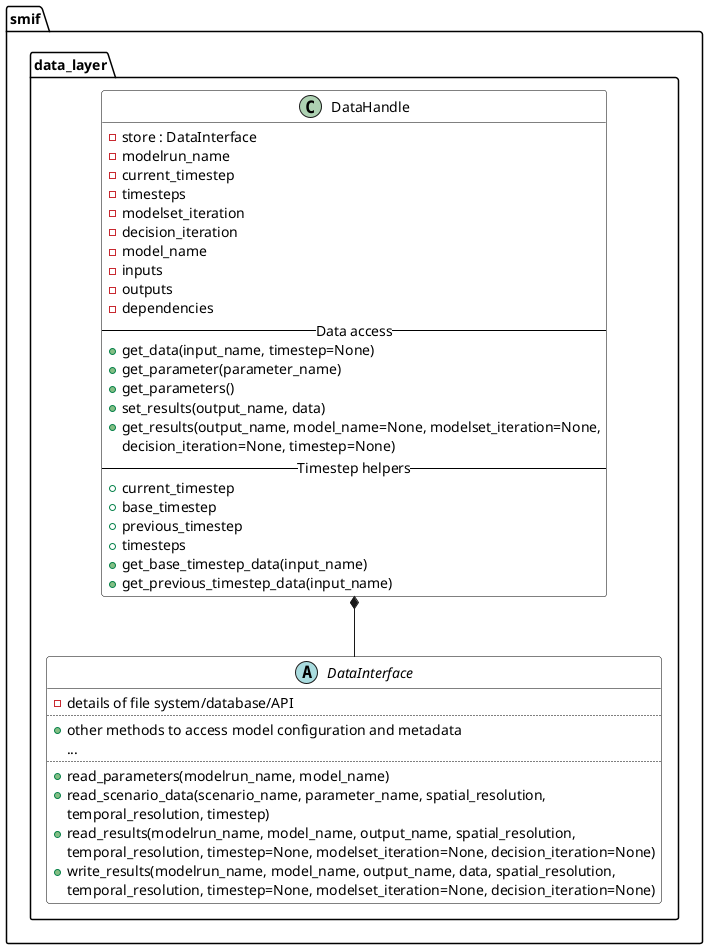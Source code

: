 @startuml
skinparam {
  shadowing false
  classBackgroundColor white
  classBorderColor black
  noteBackgroundColor white
  noteBorderColor #222
}

package smif.data_layer {
  abstract class DataInterface {
    - details of file system/database/API
    ..
    + {method} other methods to access model configuration and metadata
    ...
    ..
    + read_parameters(modelrun_name, model_name)
    + read_scenario_data(scenario_name, parameter_name, spatial_resolution,
        temporal_resolution, timestep)
    + read_results(modelrun_name, model_name, output_name, spatial_resolution,
        temporal_resolution, timestep=None, modelset_iteration=None, decision_iteration=None)
    + write_results(modelrun_name, model_name, output_name, data, spatial_resolution,
        temporal_resolution, timestep=None, modelset_iteration=None, decision_iteration=None)
  }

  class DataHandle {
    - store : DataInterface
    - modelrun_name
    - current_timestep
    - timesteps
    - modelset_iteration
    - decision_iteration
    - model_name
    - inputs
    - outputs
    - dependencies
    -- Data access --
    + get_data(input_name, timestep=None)
    + get_parameter(parameter_name)
    + get_parameters()
    + set_results(output_name, data)
    + get_results(output_name, model_name=None, modelset_iteration=None,
        decision_iteration=None, timestep=None)
    -- Timestep helpers --
    + current_timestep
    + base_timestep
    + previous_timestep
    + timesteps
    + get_base_timestep_data(input_name)
    + get_previous_timestep_data(input_name)
  }
  DataHandle *-- DataInterface
}
@enduml